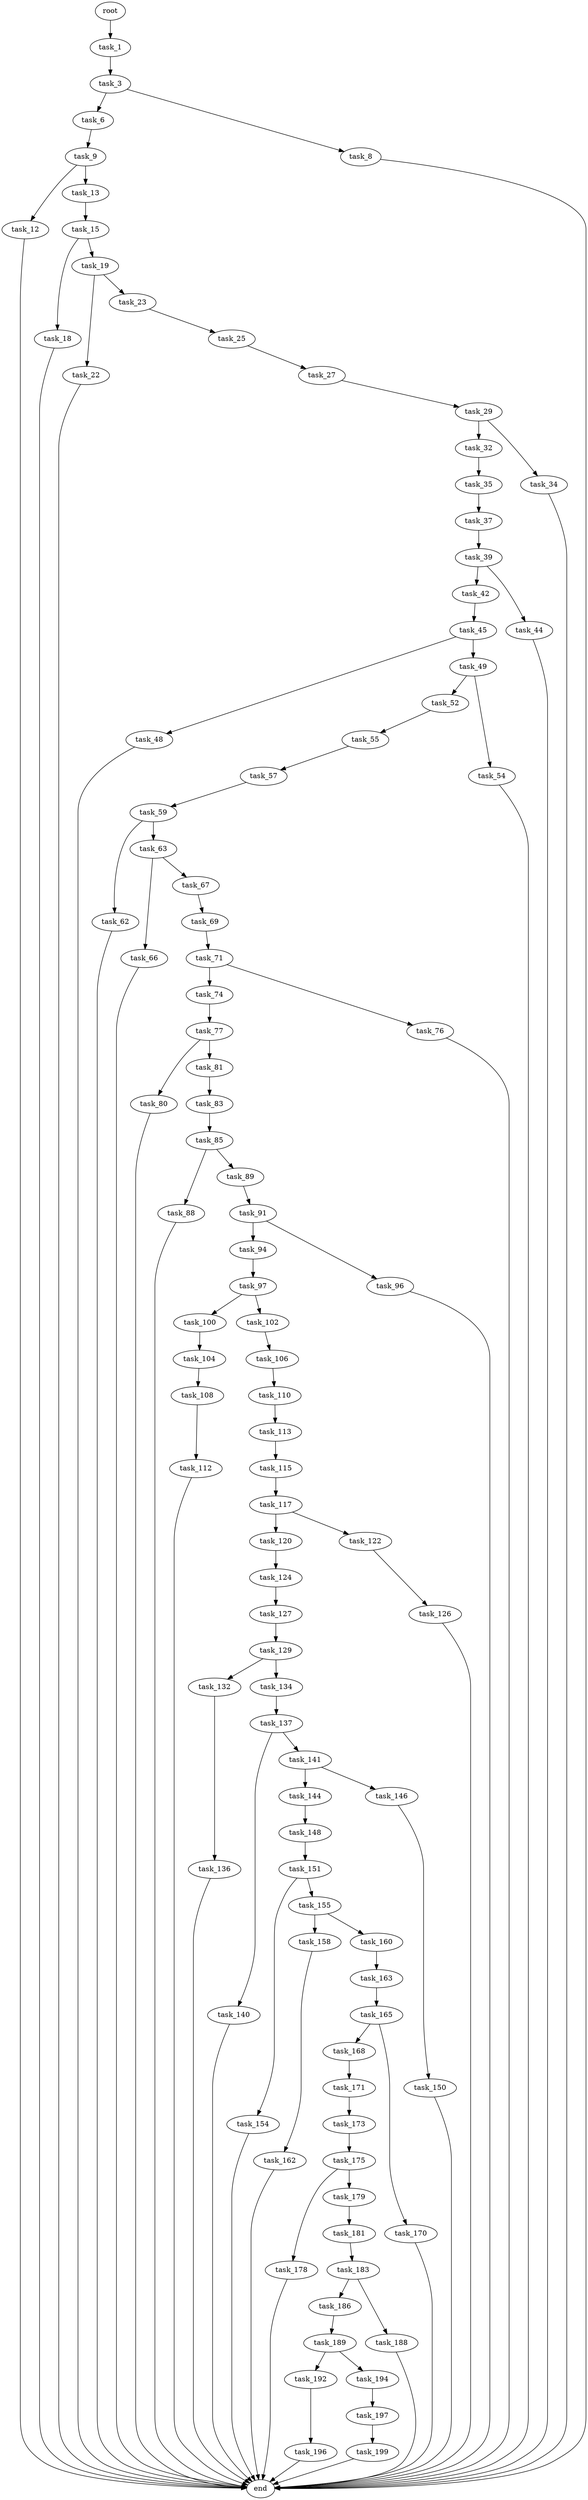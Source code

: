 digraph G {
  root [size="0.000000"];
  task_1 [size="1052778667260.000000"];
  task_3 [size="368293445632.000000"];
  task_6 [size="68719476736.000000"];
  task_8 [size="368293445632.000000"];
  task_9 [size="277990909310.000000"];
  end [size="0.000000"];
  task_12 [size="45188025888.000000"];
  task_13 [size="4610314832.000000"];
  task_15 [size="15237300316.000000"];
  task_18 [size="549755813888.000000"];
  task_19 [size="231928233984.000000"];
  task_22 [size="23212774321.000000"];
  task_23 [size="33711274882.000000"];
  task_25 [size="10806030683.000000"];
  task_27 [size="8589934592.000000"];
  task_29 [size="558591872.000000"];
  task_32 [size="33420760019.000000"];
  task_34 [size="541312908604.000000"];
  task_35 [size="376326837900.000000"];
  task_37 [size="28991029248.000000"];
  task_39 [size="1073741824000.000000"];
  task_42 [size="28991029248.000000"];
  task_44 [size="1080431923.000000"];
  task_45 [size="20493564443.000000"];
  task_48 [size="1143497978741.000000"];
  task_49 [size="183745400436.000000"];
  task_52 [size="7381222102.000000"];
  task_54 [size="19575978804.000000"];
  task_55 [size="68719476736.000000"];
  task_57 [size="68719476736.000000"];
  task_59 [size="8191841458.000000"];
  task_62 [size="13390827534.000000"];
  task_63 [size="423908518149.000000"];
  task_66 [size="959227606471.000000"];
  task_67 [size="38562282117.000000"];
  task_69 [size="29653915316.000000"];
  task_71 [size="31928202754.000000"];
  task_74 [size="686224078852.000000"];
  task_76 [size="4841791442.000000"];
  task_77 [size="8589934592.000000"];
  task_80 [size="640713400.000000"];
  task_81 [size="1993857237.000000"];
  task_83 [size="80260003596.000000"];
  task_85 [size="520919019452.000000"];
  task_88 [size="5718573390.000000"];
  task_89 [size="201490548623.000000"];
  task_91 [size="549755813888.000000"];
  task_94 [size="4368902799.000000"];
  task_96 [size="1073741824000.000000"];
  task_97 [size="12432247083.000000"];
  task_100 [size="247660122597.000000"];
  task_102 [size="72133835280.000000"];
  task_104 [size="8589934592.000000"];
  task_106 [size="335773255221.000000"];
  task_108 [size="5001565035.000000"];
  task_110 [size="709526093547.000000"];
  task_112 [size="35111854294.000000"];
  task_113 [size="5192622684.000000"];
  task_115 [size="731413527359.000000"];
  task_117 [size="5750253454.000000"];
  task_120 [size="782757789696.000000"];
  task_122 [size="58309373832.000000"];
  task_124 [size="19440623242.000000"];
  task_126 [size="134217728000.000000"];
  task_127 [size="875514971.000000"];
  task_129 [size="231928233984.000000"];
  task_132 [size="10959215694.000000"];
  task_134 [size="2045034968.000000"];
  task_136 [size="95928965100.000000"];
  task_137 [size="20631032522.000000"];
  task_140 [size="11149004372.000000"];
  task_141 [size="549755813888.000000"];
  task_144 [size="433542631623.000000"];
  task_146 [size="719538858324.000000"];
  task_148 [size="782757789696.000000"];
  task_150 [size="36209717759.000000"];
  task_151 [size="368293445632.000000"];
  task_154 [size="1501382923.000000"];
  task_155 [size="412154600419.000000"];
  task_158 [size="13004244992.000000"];
  task_160 [size="134217728000.000000"];
  task_162 [size="134217728000.000000"];
  task_163 [size="8589934592.000000"];
  task_165 [size="68719476736.000000"];
  task_168 [size="398622497246.000000"];
  task_170 [size="22287150622.000000"];
  task_171 [size="989390008691.000000"];
  task_173 [size="223584880431.000000"];
  task_175 [size="634804680068.000000"];
  task_178 [size="3658275435.000000"];
  task_179 [size="134217728000.000000"];
  task_181 [size="18572674029.000000"];
  task_183 [size="1073741824000.000000"];
  task_186 [size="368293445632.000000"];
  task_188 [size="7382671296.000000"];
  task_189 [size="368293445632.000000"];
  task_192 [size="438776736060.000000"];
  task_194 [size="8193289364.000000"];
  task_196 [size="68719476736.000000"];
  task_197 [size="1595922172.000000"];
  task_199 [size="549755813888.000000"];

  root -> task_1 [size="1.000000"];
  task_1 -> task_3 [size="679477248.000000"];
  task_3 -> task_6 [size="411041792.000000"];
  task_3 -> task_8 [size="411041792.000000"];
  task_6 -> task_9 [size="134217728.000000"];
  task_8 -> end [size="1.000000"];
  task_9 -> task_12 [size="679477248.000000"];
  task_9 -> task_13 [size="679477248.000000"];
  task_12 -> end [size="1.000000"];
  task_13 -> task_15 [size="75497472.000000"];
  task_15 -> task_18 [size="301989888.000000"];
  task_15 -> task_19 [size="301989888.000000"];
  task_18 -> end [size="1.000000"];
  task_19 -> task_22 [size="301989888.000000"];
  task_19 -> task_23 [size="301989888.000000"];
  task_22 -> end [size="1.000000"];
  task_23 -> task_25 [size="75497472.000000"];
  task_25 -> task_27 [size="411041792.000000"];
  task_27 -> task_29 [size="33554432.000000"];
  task_29 -> task_32 [size="33554432.000000"];
  task_29 -> task_34 [size="33554432.000000"];
  task_32 -> task_35 [size="838860800.000000"];
  task_34 -> end [size="1.000000"];
  task_35 -> task_37 [size="536870912.000000"];
  task_37 -> task_39 [size="75497472.000000"];
  task_39 -> task_42 [size="838860800.000000"];
  task_39 -> task_44 [size="838860800.000000"];
  task_42 -> task_45 [size="75497472.000000"];
  task_44 -> end [size="1.000000"];
  task_45 -> task_48 [size="679477248.000000"];
  task_45 -> task_49 [size="679477248.000000"];
  task_48 -> end [size="1.000000"];
  task_49 -> task_52 [size="134217728.000000"];
  task_49 -> task_54 [size="134217728.000000"];
  task_52 -> task_55 [size="209715200.000000"];
  task_54 -> end [size="1.000000"];
  task_55 -> task_57 [size="134217728.000000"];
  task_57 -> task_59 [size="134217728.000000"];
  task_59 -> task_62 [size="679477248.000000"];
  task_59 -> task_63 [size="679477248.000000"];
  task_62 -> end [size="1.000000"];
  task_63 -> task_66 [size="838860800.000000"];
  task_63 -> task_67 [size="838860800.000000"];
  task_66 -> end [size="1.000000"];
  task_67 -> task_69 [size="679477248.000000"];
  task_69 -> task_71 [size="536870912.000000"];
  task_71 -> task_74 [size="33554432.000000"];
  task_71 -> task_76 [size="33554432.000000"];
  task_74 -> task_77 [size="838860800.000000"];
  task_76 -> end [size="1.000000"];
  task_77 -> task_80 [size="33554432.000000"];
  task_77 -> task_81 [size="33554432.000000"];
  task_80 -> end [size="1.000000"];
  task_81 -> task_83 [size="134217728.000000"];
  task_83 -> task_85 [size="134217728.000000"];
  task_85 -> task_88 [size="536870912.000000"];
  task_85 -> task_89 [size="536870912.000000"];
  task_88 -> end [size="1.000000"];
  task_89 -> task_91 [size="301989888.000000"];
  task_91 -> task_94 [size="536870912.000000"];
  task_91 -> task_96 [size="536870912.000000"];
  task_94 -> task_97 [size="75497472.000000"];
  task_96 -> end [size="1.000000"];
  task_97 -> task_100 [size="301989888.000000"];
  task_97 -> task_102 [size="301989888.000000"];
  task_100 -> task_104 [size="301989888.000000"];
  task_102 -> task_106 [size="134217728.000000"];
  task_104 -> task_108 [size="33554432.000000"];
  task_106 -> task_110 [size="411041792.000000"];
  task_108 -> task_112 [size="411041792.000000"];
  task_110 -> task_113 [size="679477248.000000"];
  task_112 -> end [size="1.000000"];
  task_113 -> task_115 [size="134217728.000000"];
  task_115 -> task_117 [size="838860800.000000"];
  task_117 -> task_120 [size="134217728.000000"];
  task_117 -> task_122 [size="134217728.000000"];
  task_120 -> task_124 [size="679477248.000000"];
  task_122 -> task_126 [size="134217728.000000"];
  task_124 -> task_127 [size="679477248.000000"];
  task_126 -> end [size="1.000000"];
  task_127 -> task_129 [size="33554432.000000"];
  task_129 -> task_132 [size="301989888.000000"];
  task_129 -> task_134 [size="301989888.000000"];
  task_132 -> task_136 [size="301989888.000000"];
  task_134 -> task_137 [size="134217728.000000"];
  task_136 -> end [size="1.000000"];
  task_137 -> task_140 [size="838860800.000000"];
  task_137 -> task_141 [size="838860800.000000"];
  task_140 -> end [size="1.000000"];
  task_141 -> task_144 [size="536870912.000000"];
  task_141 -> task_146 [size="536870912.000000"];
  task_144 -> task_148 [size="301989888.000000"];
  task_146 -> task_150 [size="536870912.000000"];
  task_148 -> task_151 [size="679477248.000000"];
  task_150 -> end [size="1.000000"];
  task_151 -> task_154 [size="411041792.000000"];
  task_151 -> task_155 [size="411041792.000000"];
  task_154 -> end [size="1.000000"];
  task_155 -> task_158 [size="301989888.000000"];
  task_155 -> task_160 [size="301989888.000000"];
  task_158 -> task_162 [size="209715200.000000"];
  task_160 -> task_163 [size="209715200.000000"];
  task_162 -> end [size="1.000000"];
  task_163 -> task_165 [size="33554432.000000"];
  task_165 -> task_168 [size="134217728.000000"];
  task_165 -> task_170 [size="134217728.000000"];
  task_168 -> task_171 [size="301989888.000000"];
  task_170 -> end [size="1.000000"];
  task_171 -> task_173 [size="838860800.000000"];
  task_173 -> task_175 [size="838860800.000000"];
  task_175 -> task_178 [size="536870912.000000"];
  task_175 -> task_179 [size="536870912.000000"];
  task_178 -> end [size="1.000000"];
  task_179 -> task_181 [size="209715200.000000"];
  task_181 -> task_183 [size="679477248.000000"];
  task_183 -> task_186 [size="838860800.000000"];
  task_183 -> task_188 [size="838860800.000000"];
  task_186 -> task_189 [size="411041792.000000"];
  task_188 -> end [size="1.000000"];
  task_189 -> task_192 [size="411041792.000000"];
  task_189 -> task_194 [size="411041792.000000"];
  task_192 -> task_196 [size="679477248.000000"];
  task_194 -> task_197 [size="134217728.000000"];
  task_196 -> end [size="1.000000"];
  task_197 -> task_199 [size="33554432.000000"];
  task_199 -> end [size="1.000000"];
}
